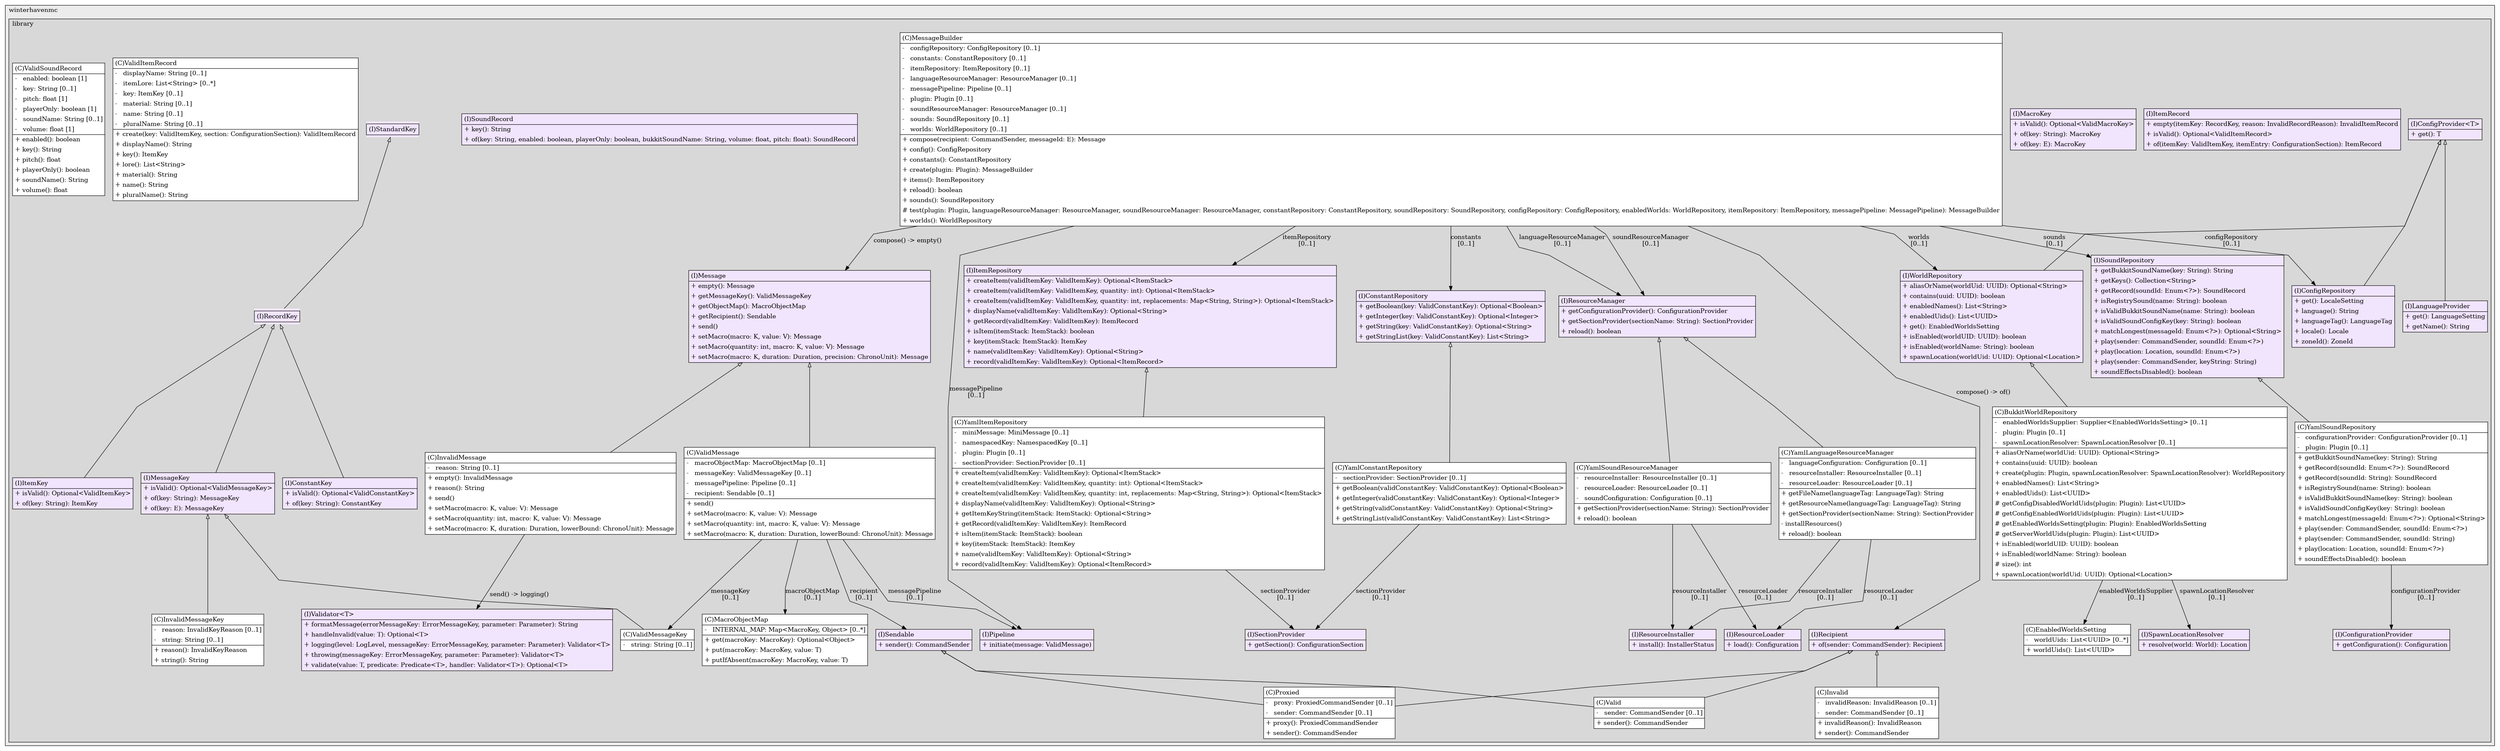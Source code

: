 @startuml

/' diagram meta data start
config=StructureConfiguration;
{
  "projectClassification": {
    "searchMode": "OpenProject", // OpenProject, AllProjects
    "includedProjects": "",
    "pathEndKeywords": "*.impl",
    "isClientPath": "",
    "isClientName": "",
    "isTestPath": "",
    "isTestName": "",
    "isMappingPath": "",
    "isMappingName": "",
    "isDataAccessPath": "",
    "isDataAccessName": "",
    "isDataStructurePath": "",
    "isDataStructureName": "",
    "isInterfaceStructuresPath": "",
    "isInterfaceStructuresName": "",
    "isEntryPointPath": "",
    "isEntryPointName": "",
    "treatFinalFieldsAsMandatory": false
  },
  "graphRestriction": {
    "classPackageExcludeFilter": "",
    "classPackageIncludeFilter": "",
    "classNameExcludeFilter": "BootstrapUtility",
    "classNameIncludeFilter": "",
    "methodNameExcludeFilter": "",
    "methodNameIncludeFilter": "",
    "removeByInheritance": "", // inheritance/annotation based filtering is done in a second step
    "removeByAnnotation": "",
    "removeByClassPackage": "", // cleanup the graph after inheritance/annotation based filtering is done
    "removeByClassName": "",
    "cutMappings": false,
    "cutEnum": true,
    "cutTests": true,
    "cutClient": true,
    "cutDataAccess": true,
    "cutInterfaceStructures": true,
    "cutDataStructures": true,
    "cutGetterAndSetter": true,
    "cutConstructors": true
  },
  "graphTraversal": {
    "forwardDepth": 3,
    "backwardDepth": 3,
    "classPackageExcludeFilter": "",
    "classPackageIncludeFilter": "",
    "classNameExcludeFilter": "",
    "classNameIncludeFilter": "",
    "methodNameExcludeFilter": "",
    "methodNameIncludeFilter": "",
    "hideMappings": false,
    "hideDataStructures": false,
    "hidePrivateMethods": true,
    "hideInterfaceCalls": false, // indirection: implementation -> interface (is hidden) -> implementation
    "onlyShowApplicationEntryPoints": false, // root node is included
    "useMethodCallsForStructureDiagram": "ForwardOnly" // ForwardOnly, BothDirections, No
  },
  "details": {
    "aggregation": "GroupByClass", // ByClass, GroupByClass, None
    "showClassGenericTypes": true,
    "showMethods": true,
    "showMethodParameterNames": true,
    "showMethodParameterTypes": true,
    "showMethodReturnType": true,
    "showPackageLevels": 2,
    "showDetailedClassStructure": true
  },
  "rootClass": "com.winterhavenmc.library.messagebuilder.MessageBuilder",
  "extensionCallbackMethod": "" // qualified.class.name#methodName - signature: public static String method(String)
}
diagram meta data end '/



digraph g {
    rankdir="TB"
    splines=polyline
    

'nodes 
subgraph cluster_1655488073 { 
   	label=winterhavenmc
	labeljust=l
	fillcolor="#ececec"
	style=filled
   
   subgraph cluster_1412706428 { 
   	label=library
	labeljust=l
	fillcolor="#d8d8d8"
	style=filled
   
   BukkitWorldRepository169038822[
	label=<<TABLE BORDER="1" CELLBORDER="0" CELLPADDING="4" CELLSPACING="0">
<TR><TD ALIGN="LEFT" >(C)BukkitWorldRepository</TD></TR>
<HR/>
<TR><TD ALIGN="LEFT" >-   enabledWorldsSupplier: Supplier&lt;EnabledWorldsSetting&gt; [0..1]</TD></TR>
<TR><TD ALIGN="LEFT" >-   plugin: Plugin [0..1]</TD></TR>
<TR><TD ALIGN="LEFT" >-   spawnLocationResolver: SpawnLocationResolver [0..1]</TD></TR>
<HR/>
<TR><TD ALIGN="LEFT" >+ aliasOrName(worldUid: UUID): Optional&lt;String&gt;</TD></TR>
<TR><TD ALIGN="LEFT" >+ contains(uuid: UUID): boolean</TD></TR>
<TR><TD ALIGN="LEFT" >+ create(plugin: Plugin, spawnLocationResolver: SpawnLocationResolver): WorldRepository</TD></TR>
<TR><TD ALIGN="LEFT" >+ enabledNames(): List&lt;String&gt;</TD></TR>
<TR><TD ALIGN="LEFT" >+ enabledUids(): List&lt;UUID&gt;</TD></TR>
<TR><TD ALIGN="LEFT" ># getConfigDisabledWorldUids(plugin: Plugin): List&lt;UUID&gt;</TD></TR>
<TR><TD ALIGN="LEFT" ># getConfigEnabledWorldUids(plugin: Plugin): List&lt;UUID&gt;</TD></TR>
<TR><TD ALIGN="LEFT" ># getEnabledWorldsSetting(plugin: Plugin): EnabledWorldsSetting</TD></TR>
<TR><TD ALIGN="LEFT" ># getServerWorldUids(plugin: Plugin): List&lt;UUID&gt;</TD></TR>
<TR><TD ALIGN="LEFT" >+ isEnabled(worldUID: UUID): boolean</TD></TR>
<TR><TD ALIGN="LEFT" >+ isEnabled(worldName: String): boolean</TD></TR>
<TR><TD ALIGN="LEFT" ># size(): int</TD></TR>
<TR><TD ALIGN="LEFT" >+ spawnLocation(worldUid: UUID): Optional&lt;Location&gt;</TD></TR>
</TABLE>>
	style=filled
	margin=0
	shape=plaintext
	fillcolor="#FFFFFF"
];

ConfigProvider1582204715[
	label=<<TABLE BORDER="1" CELLBORDER="0" CELLPADDING="4" CELLSPACING="0">
<TR><TD ALIGN="LEFT" >(I)ConfigProvider&lt;T&gt;</TD></TR>
<HR/>
<TR><TD ALIGN="LEFT" >+ get(): T</TD></TR>
</TABLE>>
	style=filled
	margin=0
	shape=plaintext
	fillcolor="#F1E5FD"
];

ConfigRepository1582204715[
	label=<<TABLE BORDER="1" CELLBORDER="0" CELLPADDING="4" CELLSPACING="0">
<TR><TD ALIGN="LEFT" >(I)ConfigRepository</TD></TR>
<HR/>
<TR><TD ALIGN="LEFT" >+ get(): LocaleSetting</TD></TR>
<TR><TD ALIGN="LEFT" >+ language(): String</TD></TR>
<TR><TD ALIGN="LEFT" >+ languageTag(): LanguageTag</TD></TR>
<TR><TD ALIGN="LEFT" >+ locale(): Locale</TD></TR>
<TR><TD ALIGN="LEFT" >+ zoneId(): ZoneId</TD></TR>
</TABLE>>
	style=filled
	margin=0
	shape=plaintext
	fillcolor="#F1E5FD"
];

ConfigurationProvider1859949731[
	label=<<TABLE BORDER="1" CELLBORDER="0" CELLPADDING="4" CELLSPACING="0">
<TR><TD ALIGN="LEFT" >(I)ConfigurationProvider</TD></TR>
<HR/>
<TR><TD ALIGN="LEFT" >+ getConfiguration(): Configuration</TD></TR>
</TABLE>>
	style=filled
	margin=0
	shape=plaintext
	fillcolor="#F1E5FD"
];

ConstantKey1959363381[
	label=<<TABLE BORDER="1" CELLBORDER="0" CELLPADDING="4" CELLSPACING="0">
<TR><TD ALIGN="LEFT" >(I)ConstantKey</TD></TR>
<HR/>
<TR><TD ALIGN="LEFT" >+ isValid(): Optional&lt;ValidConstantKey&gt;</TD></TR>
<TR><TD ALIGN="LEFT" >+ of(key: String): ConstantKey</TD></TR>
</TABLE>>
	style=filled
	margin=0
	shape=plaintext
	fillcolor="#F1E5FD"
];

ConstantRepository1152281911[
	label=<<TABLE BORDER="1" CELLBORDER="0" CELLPADDING="4" CELLSPACING="0">
<TR><TD ALIGN="LEFT" >(I)ConstantRepository</TD></TR>
<HR/>
<TR><TD ALIGN="LEFT" >+ getBoolean(key: ValidConstantKey): Optional&lt;Boolean&gt;</TD></TR>
<TR><TD ALIGN="LEFT" >+ getInteger(key: ValidConstantKey): Optional&lt;Integer&gt;</TD></TR>
<TR><TD ALIGN="LEFT" >+ getString(key: ValidConstantKey): Optional&lt;String&gt;</TD></TR>
<TR><TD ALIGN="LEFT" >+ getStringList(key: ValidConstantKey): List&lt;String&gt;</TD></TR>
</TABLE>>
	style=filled
	margin=0
	shape=plaintext
	fillcolor="#F1E5FD"
];

EnabledWorldsSetting1582204715[
	label=<<TABLE BORDER="1" CELLBORDER="0" CELLPADDING="4" CELLSPACING="0">
<TR><TD ALIGN="LEFT" >(C)EnabledWorldsSetting</TD></TR>
<HR/>
<TR><TD ALIGN="LEFT" >-   worldUids: List&lt;UUID&gt; [0..*]</TD></TR>
<HR/>
<TR><TD ALIGN="LEFT" >+ worldUids(): List&lt;UUID&gt;</TD></TR>
</TABLE>>
	style=filled
	margin=0
	shape=plaintext
	fillcolor="#FFFFFF"
];

Invalid632050429[
	label=<<TABLE BORDER="1" CELLBORDER="0" CELLPADDING="4" CELLSPACING="0">
<TR><TD ALIGN="LEFT" >(C)Invalid</TD></TR>
<HR/>
<TR><TD ALIGN="LEFT" >-   invalidReason: InvalidReason [0..1]</TD></TR>
<TR><TD ALIGN="LEFT" >-   sender: CommandSender [0..1]</TD></TR>
<HR/>
<TR><TD ALIGN="LEFT" >+ invalidReason(): InvalidReason</TD></TR>
<TR><TD ALIGN="LEFT" >+ sender(): CommandSender</TD></TR>
</TABLE>>
	style=filled
	margin=0
	shape=plaintext
	fillcolor="#FFFFFF"
];

InvalidMessage735945755[
	label=<<TABLE BORDER="1" CELLBORDER="0" CELLPADDING="4" CELLSPACING="0">
<TR><TD ALIGN="LEFT" >(C)InvalidMessage</TD></TR>
<HR/>
<TR><TD ALIGN="LEFT" >-   reason: String [0..1]</TD></TR>
<HR/>
<TR><TD ALIGN="LEFT" >+ empty(): InvalidMessage</TD></TR>
<TR><TD ALIGN="LEFT" >+ reason(): String</TD></TR>
<TR><TD ALIGN="LEFT" >+ send()</TD></TR>
<TR><TD ALIGN="LEFT" >+ setMacro(macro: K, value: V): Message</TD></TR>
<TR><TD ALIGN="LEFT" >+ setMacro(quantity: int, macro: K, value: V): Message</TD></TR>
<TR><TD ALIGN="LEFT" >+ setMacro(macro: K, duration: Duration, lowerBound: ChronoUnit): Message</TD></TR>
</TABLE>>
	style=filled
	margin=0
	shape=plaintext
	fillcolor="#FFFFFF"
];

InvalidMessageKey1959363381[
	label=<<TABLE BORDER="1" CELLBORDER="0" CELLPADDING="4" CELLSPACING="0">
<TR><TD ALIGN="LEFT" >(C)InvalidMessageKey</TD></TR>
<HR/>
<TR><TD ALIGN="LEFT" >-   reason: InvalidKeyReason [0..1]</TD></TR>
<TR><TD ALIGN="LEFT" >-   string: String [0..1]</TD></TR>
<HR/>
<TR><TD ALIGN="LEFT" >+ reason(): InvalidKeyReason</TD></TR>
<TR><TD ALIGN="LEFT" >+ string(): String</TD></TR>
</TABLE>>
	style=filled
	margin=0
	shape=plaintext
	fillcolor="#FFFFFF"
];

ItemKey1959363381[
	label=<<TABLE BORDER="1" CELLBORDER="0" CELLPADDING="4" CELLSPACING="0">
<TR><TD ALIGN="LEFT" >(I)ItemKey</TD></TR>
<HR/>
<TR><TD ALIGN="LEFT" >+ isValid(): Optional&lt;ValidItemKey&gt;</TD></TR>
<TR><TD ALIGN="LEFT" >+ of(key: String): ItemKey</TD></TR>
</TABLE>>
	style=filled
	margin=0
	shape=plaintext
	fillcolor="#F1E5FD"
];

ItemRecord1572118503[
	label=<<TABLE BORDER="1" CELLBORDER="0" CELLPADDING="4" CELLSPACING="0">
<TR><TD ALIGN="LEFT" >(I)ItemRecord</TD></TR>
<HR/>
<TR><TD ALIGN="LEFT" >+ empty(itemKey: RecordKey, reason: InvalidRecordReason): InvalidItemRecord</TD></TR>
<TR><TD ALIGN="LEFT" >+ isValid(): Optional&lt;ValidItemRecord&gt;</TD></TR>
<TR><TD ALIGN="LEFT" >+ of(itemKey: ValidItemKey, itemEntry: ConfigurationSection): ItemRecord</TD></TR>
</TABLE>>
	style=filled
	margin=0
	shape=plaintext
	fillcolor="#F1E5FD"
];

ItemRepository1152281911[
	label=<<TABLE BORDER="1" CELLBORDER="0" CELLPADDING="4" CELLSPACING="0">
<TR><TD ALIGN="LEFT" >(I)ItemRepository</TD></TR>
<HR/>
<TR><TD ALIGN="LEFT" >+ createItem(validItemKey: ValidItemKey): Optional&lt;ItemStack&gt;</TD></TR>
<TR><TD ALIGN="LEFT" >+ createItem(validItemKey: ValidItemKey, quantity: int): Optional&lt;ItemStack&gt;</TD></TR>
<TR><TD ALIGN="LEFT" >+ createItem(validItemKey: ValidItemKey, quantity: int, replacements: Map&lt;String, String&gt;): Optional&lt;ItemStack&gt;</TD></TR>
<TR><TD ALIGN="LEFT" >+ displayName(validItemKey: ValidItemKey): Optional&lt;String&gt;</TD></TR>
<TR><TD ALIGN="LEFT" >+ getRecord(validItemKey: ValidItemKey): ItemRecord</TD></TR>
<TR><TD ALIGN="LEFT" >+ isItem(itemStack: ItemStack): boolean</TD></TR>
<TR><TD ALIGN="LEFT" >+ key(itemStack: ItemStack): ItemKey</TD></TR>
<TR><TD ALIGN="LEFT" >+ name(validItemKey: ValidItemKey): Optional&lt;String&gt;</TD></TR>
<TR><TD ALIGN="LEFT" >+ record(validItemKey: ValidItemKey): Optional&lt;ItemRecord&gt;</TD></TR>
</TABLE>>
	style=filled
	margin=0
	shape=plaintext
	fillcolor="#F1E5FD"
];

LanguageProvider1582204715[
	label=<<TABLE BORDER="1" CELLBORDER="0" CELLPADDING="4" CELLSPACING="0">
<TR><TD ALIGN="LEFT" >(I)LanguageProvider</TD></TR>
<HR/>
<TR><TD ALIGN="LEFT" >+ get(): LanguageSetting</TD></TR>
<TR><TD ALIGN="LEFT" >+ getName(): String</TD></TR>
</TABLE>>
	style=filled
	margin=0
	shape=plaintext
	fillcolor="#F1E5FD"
];

MacroKey1959363381[
	label=<<TABLE BORDER="1" CELLBORDER="0" CELLPADDING="4" CELLSPACING="0">
<TR><TD ALIGN="LEFT" >(I)MacroKey</TD></TR>
<HR/>
<TR><TD ALIGN="LEFT" >+ isValid(): Optional&lt;ValidMacroKey&gt;</TD></TR>
<TR><TD ALIGN="LEFT" >+ of(key: String): MacroKey</TD></TR>
<TR><TD ALIGN="LEFT" >+ of(key: E): MacroKey</TD></TR>
</TABLE>>
	style=filled
	margin=0
	shape=plaintext
	fillcolor="#F1E5FD"
];

MacroObjectMap474154237[
	label=<<TABLE BORDER="1" CELLBORDER="0" CELLPADDING="4" CELLSPACING="0">
<TR><TD ALIGN="LEFT" >(C)MacroObjectMap</TD></TR>
<HR/>
<TR><TD ALIGN="LEFT" >-   INTERNAL_MAP: Map&lt;MacroKey, Object&gt; [0..*]</TD></TR>
<HR/>
<TR><TD ALIGN="LEFT" >+ get(macroKey: MacroKey): Optional&lt;Object&gt;</TD></TR>
<TR><TD ALIGN="LEFT" >+ put(macroKey: MacroKey, value: T)</TD></TR>
<TR><TD ALIGN="LEFT" >+ putIfAbsent(macroKey: MacroKey, value: T)</TD></TR>
</TABLE>>
	style=filled
	margin=0
	shape=plaintext
	fillcolor="#FFFFFF"
];

Message735945755[
	label=<<TABLE BORDER="1" CELLBORDER="0" CELLPADDING="4" CELLSPACING="0">
<TR><TD ALIGN="LEFT" >(I)Message</TD></TR>
<HR/>
<TR><TD ALIGN="LEFT" >+ empty(): Message</TD></TR>
<TR><TD ALIGN="LEFT" >+ getMessageKey(): ValidMessageKey</TD></TR>
<TR><TD ALIGN="LEFT" >+ getObjectMap(): MacroObjectMap</TD></TR>
<TR><TD ALIGN="LEFT" >+ getRecipient(): Sendable</TD></TR>
<TR><TD ALIGN="LEFT" >+ send()</TD></TR>
<TR><TD ALIGN="LEFT" >+ setMacro(macro: K, value: V): Message</TD></TR>
<TR><TD ALIGN="LEFT" >+ setMacro(quantity: int, macro: K, value: V): Message</TD></TR>
<TR><TD ALIGN="LEFT" >+ setMacro(macro: K, duration: Duration, precision: ChronoUnit): Message</TD></TR>
</TABLE>>
	style=filled
	margin=0
	shape=plaintext
	fillcolor="#F1E5FD"
];

MessageBuilder103479893[
	label=<<TABLE BORDER="1" CELLBORDER="0" CELLPADDING="4" CELLSPACING="0">
<TR><TD ALIGN="LEFT" >(C)MessageBuilder</TD></TR>
<HR/>
<TR><TD ALIGN="LEFT" >-   configRepository: ConfigRepository [0..1]</TD></TR>
<TR><TD ALIGN="LEFT" >-   constants: ConstantRepository [0..1]</TD></TR>
<TR><TD ALIGN="LEFT" >-   itemRepository: ItemRepository [0..1]</TD></TR>
<TR><TD ALIGN="LEFT" >-   languageResourceManager: ResourceManager [0..1]</TD></TR>
<TR><TD ALIGN="LEFT" >-   messagePipeline: Pipeline [0..1]</TD></TR>
<TR><TD ALIGN="LEFT" >-   plugin: Plugin [0..1]</TD></TR>
<TR><TD ALIGN="LEFT" >-   soundResourceManager: ResourceManager [0..1]</TD></TR>
<TR><TD ALIGN="LEFT" >-   sounds: SoundRepository [0..1]</TD></TR>
<TR><TD ALIGN="LEFT" >-   worlds: WorldRepository [0..1]</TD></TR>
<HR/>
<TR><TD ALIGN="LEFT" >+ compose(recipient: CommandSender, messageId: E): Message</TD></TR>
<TR><TD ALIGN="LEFT" >+ config(): ConfigRepository</TD></TR>
<TR><TD ALIGN="LEFT" >+ constants(): ConstantRepository</TD></TR>
<TR><TD ALIGN="LEFT" >+ create(plugin: Plugin): MessageBuilder</TD></TR>
<TR><TD ALIGN="LEFT" >+ items(): ItemRepository</TD></TR>
<TR><TD ALIGN="LEFT" >+ reload(): boolean</TD></TR>
<TR><TD ALIGN="LEFT" >+ sounds(): SoundRepository</TD></TR>
<TR><TD ALIGN="LEFT" ># test(plugin: Plugin, languageResourceManager: ResourceManager, soundResourceManager: ResourceManager, constantRepository: ConstantRepository, soundRepository: SoundRepository, configRepository: ConfigRepository, enabledWorlds: WorldRepository, itemRepository: ItemRepository, messagePipeline: MessagePipeline): MessageBuilder</TD></TR>
<TR><TD ALIGN="LEFT" >+ worlds(): WorldRepository</TD></TR>
</TABLE>>
	style=filled
	margin=0
	shape=plaintext
	fillcolor="#FFFFFF"
];

MessageKey1959363381[
	label=<<TABLE BORDER="1" CELLBORDER="0" CELLPADDING="4" CELLSPACING="0">
<TR><TD ALIGN="LEFT" >(I)MessageKey</TD></TR>
<HR/>
<TR><TD ALIGN="LEFT" >+ isValid(): Optional&lt;ValidMessageKey&gt;</TD></TR>
<TR><TD ALIGN="LEFT" >+ of(key: String): MessageKey</TD></TR>
<TR><TD ALIGN="LEFT" >+ of(key: E): MessageKey</TD></TR>
</TABLE>>
	style=filled
	margin=0
	shape=plaintext
	fillcolor="#F1E5FD"
];

Pipeline47543914[
	label=<<TABLE BORDER="1" CELLBORDER="0" CELLPADDING="4" CELLSPACING="0">
<TR><TD ALIGN="LEFT" >(I)Pipeline</TD></TR>
<HR/>
<TR><TD ALIGN="LEFT" >+ initiate(message: ValidMessage)</TD></TR>
</TABLE>>
	style=filled
	margin=0
	shape=plaintext
	fillcolor="#F1E5FD"
];

Proxied632050429[
	label=<<TABLE BORDER="1" CELLBORDER="0" CELLPADDING="4" CELLSPACING="0">
<TR><TD ALIGN="LEFT" >(C)Proxied</TD></TR>
<HR/>
<TR><TD ALIGN="LEFT" >-   proxy: ProxiedCommandSender [0..1]</TD></TR>
<TR><TD ALIGN="LEFT" >-   sender: CommandSender [0..1]</TD></TR>
<HR/>
<TR><TD ALIGN="LEFT" >+ proxy(): ProxiedCommandSender</TD></TR>
<TR><TD ALIGN="LEFT" >+ sender(): CommandSender</TD></TR>
</TABLE>>
	style=filled
	margin=0
	shape=plaintext
	fillcolor="#FFFFFF"
];

Recipient2105687416[
	label=<<TABLE BORDER="1" CELLBORDER="0" CELLPADDING="4" CELLSPACING="0">
<TR><TD ALIGN="LEFT" >(I)Recipient</TD></TR>
<HR/>
<TR><TD ALIGN="LEFT" >+ of(sender: CommandSender): Recipient</TD></TR>
</TABLE>>
	style=filled
	margin=0
	shape=plaintext
	fillcolor="#F1E5FD"
];

RecordKey1959363381[
	label=<<TABLE BORDER="1" CELLBORDER="0" CELLPADDING="4" CELLSPACING="0">
<TR><TD ALIGN="LEFT" >(I)RecordKey</TD></TR>
</TABLE>>
	style=filled
	margin=0
	shape=plaintext
	fillcolor="#F1E5FD"
];

ResourceInstaller1859949731[
	label=<<TABLE BORDER="1" CELLBORDER="0" CELLPADDING="4" CELLSPACING="0">
<TR><TD ALIGN="LEFT" >(I)ResourceInstaller</TD></TR>
<HR/>
<TR><TD ALIGN="LEFT" >+ install(): InstallerStatus</TD></TR>
</TABLE>>
	style=filled
	margin=0
	shape=plaintext
	fillcolor="#F1E5FD"
];

ResourceLoader1859949731[
	label=<<TABLE BORDER="1" CELLBORDER="0" CELLPADDING="4" CELLSPACING="0">
<TR><TD ALIGN="LEFT" >(I)ResourceLoader</TD></TR>
<HR/>
<TR><TD ALIGN="LEFT" >+ load(): Configuration</TD></TR>
</TABLE>>
	style=filled
	margin=0
	shape=plaintext
	fillcolor="#F1E5FD"
];

ResourceManager1859949731[
	label=<<TABLE BORDER="1" CELLBORDER="0" CELLPADDING="4" CELLSPACING="0">
<TR><TD ALIGN="LEFT" >(I)ResourceManager</TD></TR>
<HR/>
<TR><TD ALIGN="LEFT" >+ getConfigurationProvider(): ConfigurationProvider</TD></TR>
<TR><TD ALIGN="LEFT" >+ getSectionProvider(sectionName: String): SectionProvider</TD></TR>
<TR><TD ALIGN="LEFT" >+ reload(): boolean</TD></TR>
</TABLE>>
	style=filled
	margin=0
	shape=plaintext
	fillcolor="#F1E5FD"
];

SectionProvider1859949731[
	label=<<TABLE BORDER="1" CELLBORDER="0" CELLPADDING="4" CELLSPACING="0">
<TR><TD ALIGN="LEFT" >(I)SectionProvider</TD></TR>
<HR/>
<TR><TD ALIGN="LEFT" >+ getSection(): ConfigurationSection</TD></TR>
</TABLE>>
	style=filled
	margin=0
	shape=plaintext
	fillcolor="#F1E5FD"
];

Sendable632050429[
	label=<<TABLE BORDER="1" CELLBORDER="0" CELLPADDING="4" CELLSPACING="0">
<TR><TD ALIGN="LEFT" >(I)Sendable</TD></TR>
<HR/>
<TR><TD ALIGN="LEFT" >+ sender(): CommandSender</TD></TR>
</TABLE>>
	style=filled
	margin=0
	shape=plaintext
	fillcolor="#F1E5FD"
];

SoundRecord618404846[
	label=<<TABLE BORDER="1" CELLBORDER="0" CELLPADDING="4" CELLSPACING="0">
<TR><TD ALIGN="LEFT" >(I)SoundRecord</TD></TR>
<HR/>
<TR><TD ALIGN="LEFT" >+ key(): String</TD></TR>
<TR><TD ALIGN="LEFT" >+ of(key: String, enabled: boolean, playerOnly: boolean, bukkitSoundName: String, volume: float, pitch: float): SoundRecord</TD></TR>
</TABLE>>
	style=filled
	margin=0
	shape=plaintext
	fillcolor="#F1E5FD"
];

SoundRepository1303222466[
	label=<<TABLE BORDER="1" CELLBORDER="0" CELLPADDING="4" CELLSPACING="0">
<TR><TD ALIGN="LEFT" >(I)SoundRepository</TD></TR>
<HR/>
<TR><TD ALIGN="LEFT" >+ getBukkitSoundName(key: String): String</TD></TR>
<TR><TD ALIGN="LEFT" >+ getKeys(): Collection&lt;String&gt;</TD></TR>
<TR><TD ALIGN="LEFT" >+ getRecord(soundId: Enum&lt;?&gt;): SoundRecord</TD></TR>
<TR><TD ALIGN="LEFT" >+ isRegistrySound(name: String): boolean</TD></TR>
<TR><TD ALIGN="LEFT" >+ isValidBukkitSoundName(name: String): boolean</TD></TR>
<TR><TD ALIGN="LEFT" >+ isValidSoundConfigKey(key: String): boolean</TD></TR>
<TR><TD ALIGN="LEFT" >+ matchLongest(messageId: Enum&lt;?&gt;): Optional&lt;String&gt;</TD></TR>
<TR><TD ALIGN="LEFT" >+ play(sender: CommandSender, soundId: Enum&lt;?&gt;)</TD></TR>
<TR><TD ALIGN="LEFT" >+ play(location: Location, soundId: Enum&lt;?&gt;)</TD></TR>
<TR><TD ALIGN="LEFT" >+ play(sender: CommandSender, keyString: String)</TD></TR>
<TR><TD ALIGN="LEFT" >+ soundEffectsDisabled(): boolean</TD></TR>
</TABLE>>
	style=filled
	margin=0
	shape=plaintext
	fillcolor="#F1E5FD"
];

SpawnLocationResolver890185301[
	label=<<TABLE BORDER="1" CELLBORDER="0" CELLPADDING="4" CELLSPACING="0">
<TR><TD ALIGN="LEFT" >(I)SpawnLocationResolver</TD></TR>
<HR/>
<TR><TD ALIGN="LEFT" >+ resolve(world: World): Location</TD></TR>
</TABLE>>
	style=filled
	margin=0
	shape=plaintext
	fillcolor="#F1E5FD"
];

StandardKey1959363381[
	label=<<TABLE BORDER="1" CELLBORDER="0" CELLPADDING="4" CELLSPACING="0">
<TR><TD ALIGN="LEFT" >(I)StandardKey</TD></TR>
</TABLE>>
	style=filled
	margin=0
	shape=plaintext
	fillcolor="#F1E5FD"
];

Valid632050429[
	label=<<TABLE BORDER="1" CELLBORDER="0" CELLPADDING="4" CELLSPACING="0">
<TR><TD ALIGN="LEFT" >(C)Valid</TD></TR>
<HR/>
<TR><TD ALIGN="LEFT" >-   sender: CommandSender [0..1]</TD></TR>
<HR/>
<TR><TD ALIGN="LEFT" >+ sender(): CommandSender</TD></TR>
</TABLE>>
	style=filled
	margin=0
	shape=plaintext
	fillcolor="#FFFFFF"
];

ValidItemRecord1572118503[
	label=<<TABLE BORDER="1" CELLBORDER="0" CELLPADDING="4" CELLSPACING="0">
<TR><TD ALIGN="LEFT" >(C)ValidItemRecord</TD></TR>
<HR/>
<TR><TD ALIGN="LEFT" >-   displayName: String [0..1]</TD></TR>
<TR><TD ALIGN="LEFT" >-   itemLore: List&lt;String&gt; [0..*]</TD></TR>
<TR><TD ALIGN="LEFT" >-   key: ItemKey [0..1]</TD></TR>
<TR><TD ALIGN="LEFT" >-   material: String [0..1]</TD></TR>
<TR><TD ALIGN="LEFT" >-   name: String [0..1]</TD></TR>
<TR><TD ALIGN="LEFT" >-   pluralName: String [0..1]</TD></TR>
<HR/>
<TR><TD ALIGN="LEFT" >+ create(key: ValidItemKey, section: ConfigurationSection): ValidItemRecord</TD></TR>
<TR><TD ALIGN="LEFT" >+ displayName(): String</TD></TR>
<TR><TD ALIGN="LEFT" >+ key(): ItemKey</TD></TR>
<TR><TD ALIGN="LEFT" >+ lore(): List&lt;String&gt;</TD></TR>
<TR><TD ALIGN="LEFT" >+ material(): String</TD></TR>
<TR><TD ALIGN="LEFT" >+ name(): String</TD></TR>
<TR><TD ALIGN="LEFT" >+ pluralName(): String</TD></TR>
</TABLE>>
	style=filled
	margin=0
	shape=plaintext
	fillcolor="#FFFFFF"
];

ValidMessage735945755[
	label=<<TABLE BORDER="1" CELLBORDER="0" CELLPADDING="4" CELLSPACING="0">
<TR><TD ALIGN="LEFT" >(C)ValidMessage</TD></TR>
<HR/>
<TR><TD ALIGN="LEFT" >-   macroObjectMap: MacroObjectMap [0..1]</TD></TR>
<TR><TD ALIGN="LEFT" >-   messageKey: ValidMessageKey [0..1]</TD></TR>
<TR><TD ALIGN="LEFT" >-   messagePipeline: Pipeline [0..1]</TD></TR>
<TR><TD ALIGN="LEFT" >-   recipient: Sendable [0..1]</TD></TR>
<HR/>
<TR><TD ALIGN="LEFT" >+ send()</TD></TR>
<TR><TD ALIGN="LEFT" >+ setMacro(macro: K, value: V): Message</TD></TR>
<TR><TD ALIGN="LEFT" >+ setMacro(quantity: int, macro: K, value: V): Message</TD></TR>
<TR><TD ALIGN="LEFT" >+ setMacro(macro: K, duration: Duration, lowerBound: ChronoUnit): Message</TD></TR>
</TABLE>>
	style=filled
	margin=0
	shape=plaintext
	fillcolor="#FFFFFF"
];

ValidMessageKey1959363381[
	label=<<TABLE BORDER="1" CELLBORDER="0" CELLPADDING="4" CELLSPACING="0">
<TR><TD ALIGN="LEFT" >(C)ValidMessageKey</TD></TR>
<HR/>
<TR><TD ALIGN="LEFT" >-   string: String [0..1]</TD></TR>
</TABLE>>
	style=filled
	margin=0
	shape=plaintext
	fillcolor="#FFFFFF"
];

ValidSoundRecord618404846[
	label=<<TABLE BORDER="1" CELLBORDER="0" CELLPADDING="4" CELLSPACING="0">
<TR><TD ALIGN="LEFT" >(C)ValidSoundRecord</TD></TR>
<HR/>
<TR><TD ALIGN="LEFT" >-   enabled: boolean [1]</TD></TR>
<TR><TD ALIGN="LEFT" >-   key: String [0..1]</TD></TR>
<TR><TD ALIGN="LEFT" >-   pitch: float [1]</TD></TR>
<TR><TD ALIGN="LEFT" >-   playerOnly: boolean [1]</TD></TR>
<TR><TD ALIGN="LEFT" >-   soundName: String [0..1]</TD></TR>
<TR><TD ALIGN="LEFT" >-   volume: float [1]</TD></TR>
<HR/>
<TR><TD ALIGN="LEFT" >+ enabled(): boolean</TD></TR>
<TR><TD ALIGN="LEFT" >+ key(): String</TD></TR>
<TR><TD ALIGN="LEFT" >+ pitch(): float</TD></TR>
<TR><TD ALIGN="LEFT" >+ playerOnly(): boolean</TD></TR>
<TR><TD ALIGN="LEFT" >+ soundName(): String</TD></TR>
<TR><TD ALIGN="LEFT" >+ volume(): float</TD></TR>
</TABLE>>
	style=filled
	margin=0
	shape=plaintext
	fillcolor="#FFFFFF"
];

Validator1155524858[
	label=<<TABLE BORDER="1" CELLBORDER="0" CELLPADDING="4" CELLSPACING="0">
<TR><TD ALIGN="LEFT" >(I)Validator&lt;T&gt;</TD></TR>
<HR/>
<TR><TD ALIGN="LEFT" >+ formatMessage(errorMessageKey: ErrorMessageKey, parameter: Parameter): String</TD></TR>
<TR><TD ALIGN="LEFT" >+ handleInvalid(value: T): Optional&lt;T&gt;</TD></TR>
<TR><TD ALIGN="LEFT" >+ logging(level: LogLevel, messageKey: ErrorMessageKey, parameter: Parameter): Validator&lt;T&gt;</TD></TR>
<TR><TD ALIGN="LEFT" >+ throwing(messageKey: ErrorMessageKey, parameter: Parameter): Validator&lt;T&gt;</TD></TR>
<TR><TD ALIGN="LEFT" >+ validate(value: T, predicate: Predicate&lt;T&gt;, handler: Validator&lt;T&gt;): Optional&lt;T&gt;</TD></TR>
</TABLE>>
	style=filled
	margin=0
	shape=plaintext
	fillcolor="#F1E5FD"
];

WorldRepository1582204715[
	label=<<TABLE BORDER="1" CELLBORDER="0" CELLPADDING="4" CELLSPACING="0">
<TR><TD ALIGN="LEFT" >(I)WorldRepository</TD></TR>
<HR/>
<TR><TD ALIGN="LEFT" >+ aliasOrName(worldUid: UUID): Optional&lt;String&gt;</TD></TR>
<TR><TD ALIGN="LEFT" >+ contains(uuid: UUID): boolean</TD></TR>
<TR><TD ALIGN="LEFT" >+ enabledNames(): List&lt;String&gt;</TD></TR>
<TR><TD ALIGN="LEFT" >+ enabledUids(): List&lt;UUID&gt;</TD></TR>
<TR><TD ALIGN="LEFT" >+ get(): EnabledWorldsSetting</TD></TR>
<TR><TD ALIGN="LEFT" >+ isEnabled(worldUID: UUID): boolean</TD></TR>
<TR><TD ALIGN="LEFT" >+ isEnabled(worldName: String): boolean</TD></TR>
<TR><TD ALIGN="LEFT" >+ spawnLocation(worldUid: UUID): Optional&lt;Location&gt;</TD></TR>
</TABLE>>
	style=filled
	margin=0
	shape=plaintext
	fillcolor="#F1E5FD"
];

YamlConstantRepository312533400[
	label=<<TABLE BORDER="1" CELLBORDER="0" CELLPADDING="4" CELLSPACING="0">
<TR><TD ALIGN="LEFT" >(C)YamlConstantRepository</TD></TR>
<HR/>
<TR><TD ALIGN="LEFT" >-   sectionProvider: SectionProvider [0..1]</TD></TR>
<HR/>
<TR><TD ALIGN="LEFT" >+ getBoolean(validConstantKey: ValidConstantKey): Optional&lt;Boolean&gt;</TD></TR>
<TR><TD ALIGN="LEFT" >+ getInteger(validConstantKey: ValidConstantKey): Optional&lt;Integer&gt;</TD></TR>
<TR><TD ALIGN="LEFT" >+ getString(validConstantKey: ValidConstantKey): Optional&lt;String&gt;</TD></TR>
<TR><TD ALIGN="LEFT" >+ getStringList(validConstantKey: ValidConstantKey): List&lt;String&gt;</TD></TR>
</TABLE>>
	style=filled
	margin=0
	shape=plaintext
	fillcolor="#FFFFFF"
];

YamlItemRepository312533400[
	label=<<TABLE BORDER="1" CELLBORDER="0" CELLPADDING="4" CELLSPACING="0">
<TR><TD ALIGN="LEFT" >(C)YamlItemRepository</TD></TR>
<HR/>
<TR><TD ALIGN="LEFT" >-   miniMessage: MiniMessage [0..1]</TD></TR>
<TR><TD ALIGN="LEFT" >-   namespacedKey: NamespacedKey [0..1]</TD></TR>
<TR><TD ALIGN="LEFT" >-   plugin: Plugin [0..1]</TD></TR>
<TR><TD ALIGN="LEFT" >-   sectionProvider: SectionProvider [0..1]</TD></TR>
<HR/>
<TR><TD ALIGN="LEFT" >+ createItem(validItemKey: ValidItemKey): Optional&lt;ItemStack&gt;</TD></TR>
<TR><TD ALIGN="LEFT" >+ createItem(validItemKey: ValidItemKey, quantity: int): Optional&lt;ItemStack&gt;</TD></TR>
<TR><TD ALIGN="LEFT" >+ createItem(validItemKey: ValidItemKey, quantity: int, replacements: Map&lt;String, String&gt;): Optional&lt;ItemStack&gt;</TD></TR>
<TR><TD ALIGN="LEFT" >+ displayName(validItemKey: ValidItemKey): Optional&lt;String&gt;</TD></TR>
<TR><TD ALIGN="LEFT" >+ getItemKeyString(itemStack: ItemStack): Optional&lt;String&gt;</TD></TR>
<TR><TD ALIGN="LEFT" >+ getRecord(validItemKey: ValidItemKey): ItemRecord</TD></TR>
<TR><TD ALIGN="LEFT" >+ isItem(itemStack: ItemStack): boolean</TD></TR>
<TR><TD ALIGN="LEFT" >+ key(itemStack: ItemStack): ItemKey</TD></TR>
<TR><TD ALIGN="LEFT" >+ name(validItemKey: ValidItemKey): Optional&lt;String&gt;</TD></TR>
<TR><TD ALIGN="LEFT" >+ record(validItemKey: ValidItemKey): Optional&lt;ItemRecord&gt;</TD></TR>
</TABLE>>
	style=filled
	margin=0
	shape=plaintext
	fillcolor="#FFFFFF"
];

YamlLanguageResourceManager312533400[
	label=<<TABLE BORDER="1" CELLBORDER="0" CELLPADDING="4" CELLSPACING="0">
<TR><TD ALIGN="LEFT" >(C)YamlLanguageResourceManager</TD></TR>
<HR/>
<TR><TD ALIGN="LEFT" >-   languageConfiguration: Configuration [0..1]</TD></TR>
<TR><TD ALIGN="LEFT" >-   resourceInstaller: ResourceInstaller [0..1]</TD></TR>
<TR><TD ALIGN="LEFT" >-   resourceLoader: ResourceLoader [0..1]</TD></TR>
<HR/>
<TR><TD ALIGN="LEFT" >+ getFileName(languageTag: LanguageTag): String</TD></TR>
<TR><TD ALIGN="LEFT" >+ getResourceName(languageTag: LanguageTag): String</TD></TR>
<TR><TD ALIGN="LEFT" >+ getSectionProvider(sectionName: String): SectionProvider</TD></TR>
<TR><TD ALIGN="LEFT" >- installResources()</TD></TR>
<TR><TD ALIGN="LEFT" >+ reload(): boolean</TD></TR>
</TABLE>>
	style=filled
	margin=0
	shape=plaintext
	fillcolor="#FFFFFF"
];

YamlSoundRepository1058105345[
	label=<<TABLE BORDER="1" CELLBORDER="0" CELLPADDING="4" CELLSPACING="0">
<TR><TD ALIGN="LEFT" >(C)YamlSoundRepository</TD></TR>
<HR/>
<TR><TD ALIGN="LEFT" >-   configurationProvider: ConfigurationProvider [0..1]</TD></TR>
<TR><TD ALIGN="LEFT" >-   plugin: Plugin [0..1]</TD></TR>
<HR/>
<TR><TD ALIGN="LEFT" >+ getBukkitSoundName(key: String): String</TD></TR>
<TR><TD ALIGN="LEFT" >+ getRecord(soundId: Enum&lt;?&gt;): SoundRecord</TD></TR>
<TR><TD ALIGN="LEFT" >+ getRecord(soundId: String): SoundRecord</TD></TR>
<TR><TD ALIGN="LEFT" >+ isRegistrySound(name: String): boolean</TD></TR>
<TR><TD ALIGN="LEFT" >+ isValidBukkitSoundName(key: String): boolean</TD></TR>
<TR><TD ALIGN="LEFT" >+ isValidSoundConfigKey(key: String): boolean</TD></TR>
<TR><TD ALIGN="LEFT" >+ matchLongest(messageId: Enum&lt;?&gt;): Optional&lt;String&gt;</TD></TR>
<TR><TD ALIGN="LEFT" >+ play(sender: CommandSender, soundId: Enum&lt;?&gt;)</TD></TR>
<TR><TD ALIGN="LEFT" >+ play(sender: CommandSender, soundId: String)</TD></TR>
<TR><TD ALIGN="LEFT" >+ play(location: Location, soundId: Enum&lt;?&gt;)</TD></TR>
<TR><TD ALIGN="LEFT" >+ soundEffectsDisabled(): boolean</TD></TR>
</TABLE>>
	style=filled
	margin=0
	shape=plaintext
	fillcolor="#FFFFFF"
];

YamlSoundResourceManager1058105345[
	label=<<TABLE BORDER="1" CELLBORDER="0" CELLPADDING="4" CELLSPACING="0">
<TR><TD ALIGN="LEFT" >(C)YamlSoundResourceManager</TD></TR>
<HR/>
<TR><TD ALIGN="LEFT" >-   resourceInstaller: ResourceInstaller [0..1]</TD></TR>
<TR><TD ALIGN="LEFT" >-   resourceLoader: ResourceLoader [0..1]</TD></TR>
<TR><TD ALIGN="LEFT" >-   soundConfiguration: Configuration [0..1]</TD></TR>
<HR/>
<TR><TD ALIGN="LEFT" >+ getSectionProvider(sectionName: String): SectionProvider</TD></TR>
<TR><TD ALIGN="LEFT" >+ reload(): boolean</TD></TR>
</TABLE>>
	style=filled
	margin=0
	shape=plaintext
	fillcolor="#FFFFFF"
];
} 
} 

'edges    
BukkitWorldRepository169038822 -> EnabledWorldsSetting1582204715[label="enabledWorldsSupplier
[0..1]"];
BukkitWorldRepository169038822 -> SpawnLocationResolver890185301[label="spawnLocationResolver
[0..1]"];
ConfigProvider1582204715 -> ConfigRepository1582204715[arrowhead=none, arrowtail=empty, dir=both];
ConfigProvider1582204715 -> LanguageProvider1582204715[arrowhead=none, arrowtail=empty, dir=both];
ConfigProvider1582204715 -> WorldRepository1582204715[arrowhead=none, arrowtail=empty, dir=both];
ConstantRepository1152281911 -> YamlConstantRepository312533400[arrowhead=none, arrowtail=empty, dir=both];
InvalidMessage735945755 -> Validator1155524858[label="send() -> logging()"];
ItemRepository1152281911 -> YamlItemRepository312533400[arrowhead=none, arrowtail=empty, dir=both];
Message735945755 -> InvalidMessage735945755[arrowhead=none, arrowtail=empty, dir=both];
Message735945755 -> ValidMessage735945755[arrowhead=none, arrowtail=empty, dir=both];
MessageBuilder103479893 -> ConfigRepository1582204715[label="configRepository
[0..1]"];
MessageBuilder103479893 -> ConstantRepository1152281911[label="constants
[0..1]"];
MessageBuilder103479893 -> ItemRepository1152281911[label="itemRepository
[0..1]"];
MessageBuilder103479893 -> Message735945755[label="compose() -> empty()"];
MessageBuilder103479893 -> Pipeline47543914[label="messagePipeline
[0..1]"];
MessageBuilder103479893 -> Recipient2105687416[label="compose() -> of()"];
MessageBuilder103479893 -> ResourceManager1859949731[label="languageResourceManager
[0..1]"];
MessageBuilder103479893 -> ResourceManager1859949731[label="soundResourceManager
[0..1]"];
MessageBuilder103479893 -> SoundRepository1303222466[label="sounds
[0..1]"];
MessageBuilder103479893 -> WorldRepository1582204715[label="worlds
[0..1]"];
MessageKey1959363381 -> InvalidMessageKey1959363381[arrowhead=none, arrowtail=empty, dir=both];
MessageKey1959363381 -> ValidMessageKey1959363381[arrowhead=none, arrowtail=empty, dir=both];
Recipient2105687416 -> Invalid632050429[arrowhead=none, arrowtail=empty, dir=both];
Recipient2105687416 -> Proxied632050429[arrowhead=none, arrowtail=empty, dir=both];
Recipient2105687416 -> Valid632050429[arrowhead=none, arrowtail=empty, dir=both];
RecordKey1959363381 -> ConstantKey1959363381[arrowhead=none, arrowtail=empty, dir=both];
RecordKey1959363381 -> ItemKey1959363381[arrowhead=none, arrowtail=empty, dir=both];
RecordKey1959363381 -> MessageKey1959363381[arrowhead=none, arrowtail=empty, dir=both];
ResourceManager1859949731 -> YamlLanguageResourceManager312533400[arrowhead=none, arrowtail=empty, dir=both];
ResourceManager1859949731 -> YamlSoundResourceManager1058105345[arrowhead=none, arrowtail=empty, dir=both];
Sendable632050429 -> Proxied632050429[arrowhead=none, arrowtail=empty, dir=both];
Sendable632050429 -> Valid632050429[arrowhead=none, arrowtail=empty, dir=both];
SoundRepository1303222466 -> YamlSoundRepository1058105345[arrowhead=none, arrowtail=empty, dir=both];
StandardKey1959363381 -> RecordKey1959363381[arrowhead=none, arrowtail=empty, dir=both];
ValidMessage735945755 -> MacroObjectMap474154237[label="macroObjectMap
[0..1]"];
ValidMessage735945755 -> Pipeline47543914[label="messagePipeline
[0..1]"];
ValidMessage735945755 -> Sendable632050429[label="recipient
[0..1]"];
ValidMessage735945755 -> ValidMessageKey1959363381[label="messageKey
[0..1]"];
WorldRepository1582204715 -> BukkitWorldRepository169038822[arrowhead=none, arrowtail=empty, dir=both];
YamlConstantRepository312533400 -> SectionProvider1859949731[label="sectionProvider
[0..1]"];
YamlItemRepository312533400 -> SectionProvider1859949731[label="sectionProvider
[0..1]"];
YamlLanguageResourceManager312533400 -> ResourceInstaller1859949731[label="resourceInstaller
[0..1]"];
YamlLanguageResourceManager312533400 -> ResourceLoader1859949731[label="resourceLoader
[0..1]"];
YamlSoundRepository1058105345 -> ConfigurationProvider1859949731[label="configurationProvider
[0..1]"];
YamlSoundResourceManager1058105345 -> ResourceInstaller1859949731[label="resourceInstaller
[0..1]"];
YamlSoundResourceManager1058105345 -> ResourceLoader1859949731[label="resourceLoader
[0..1]"];
    
}
@enduml